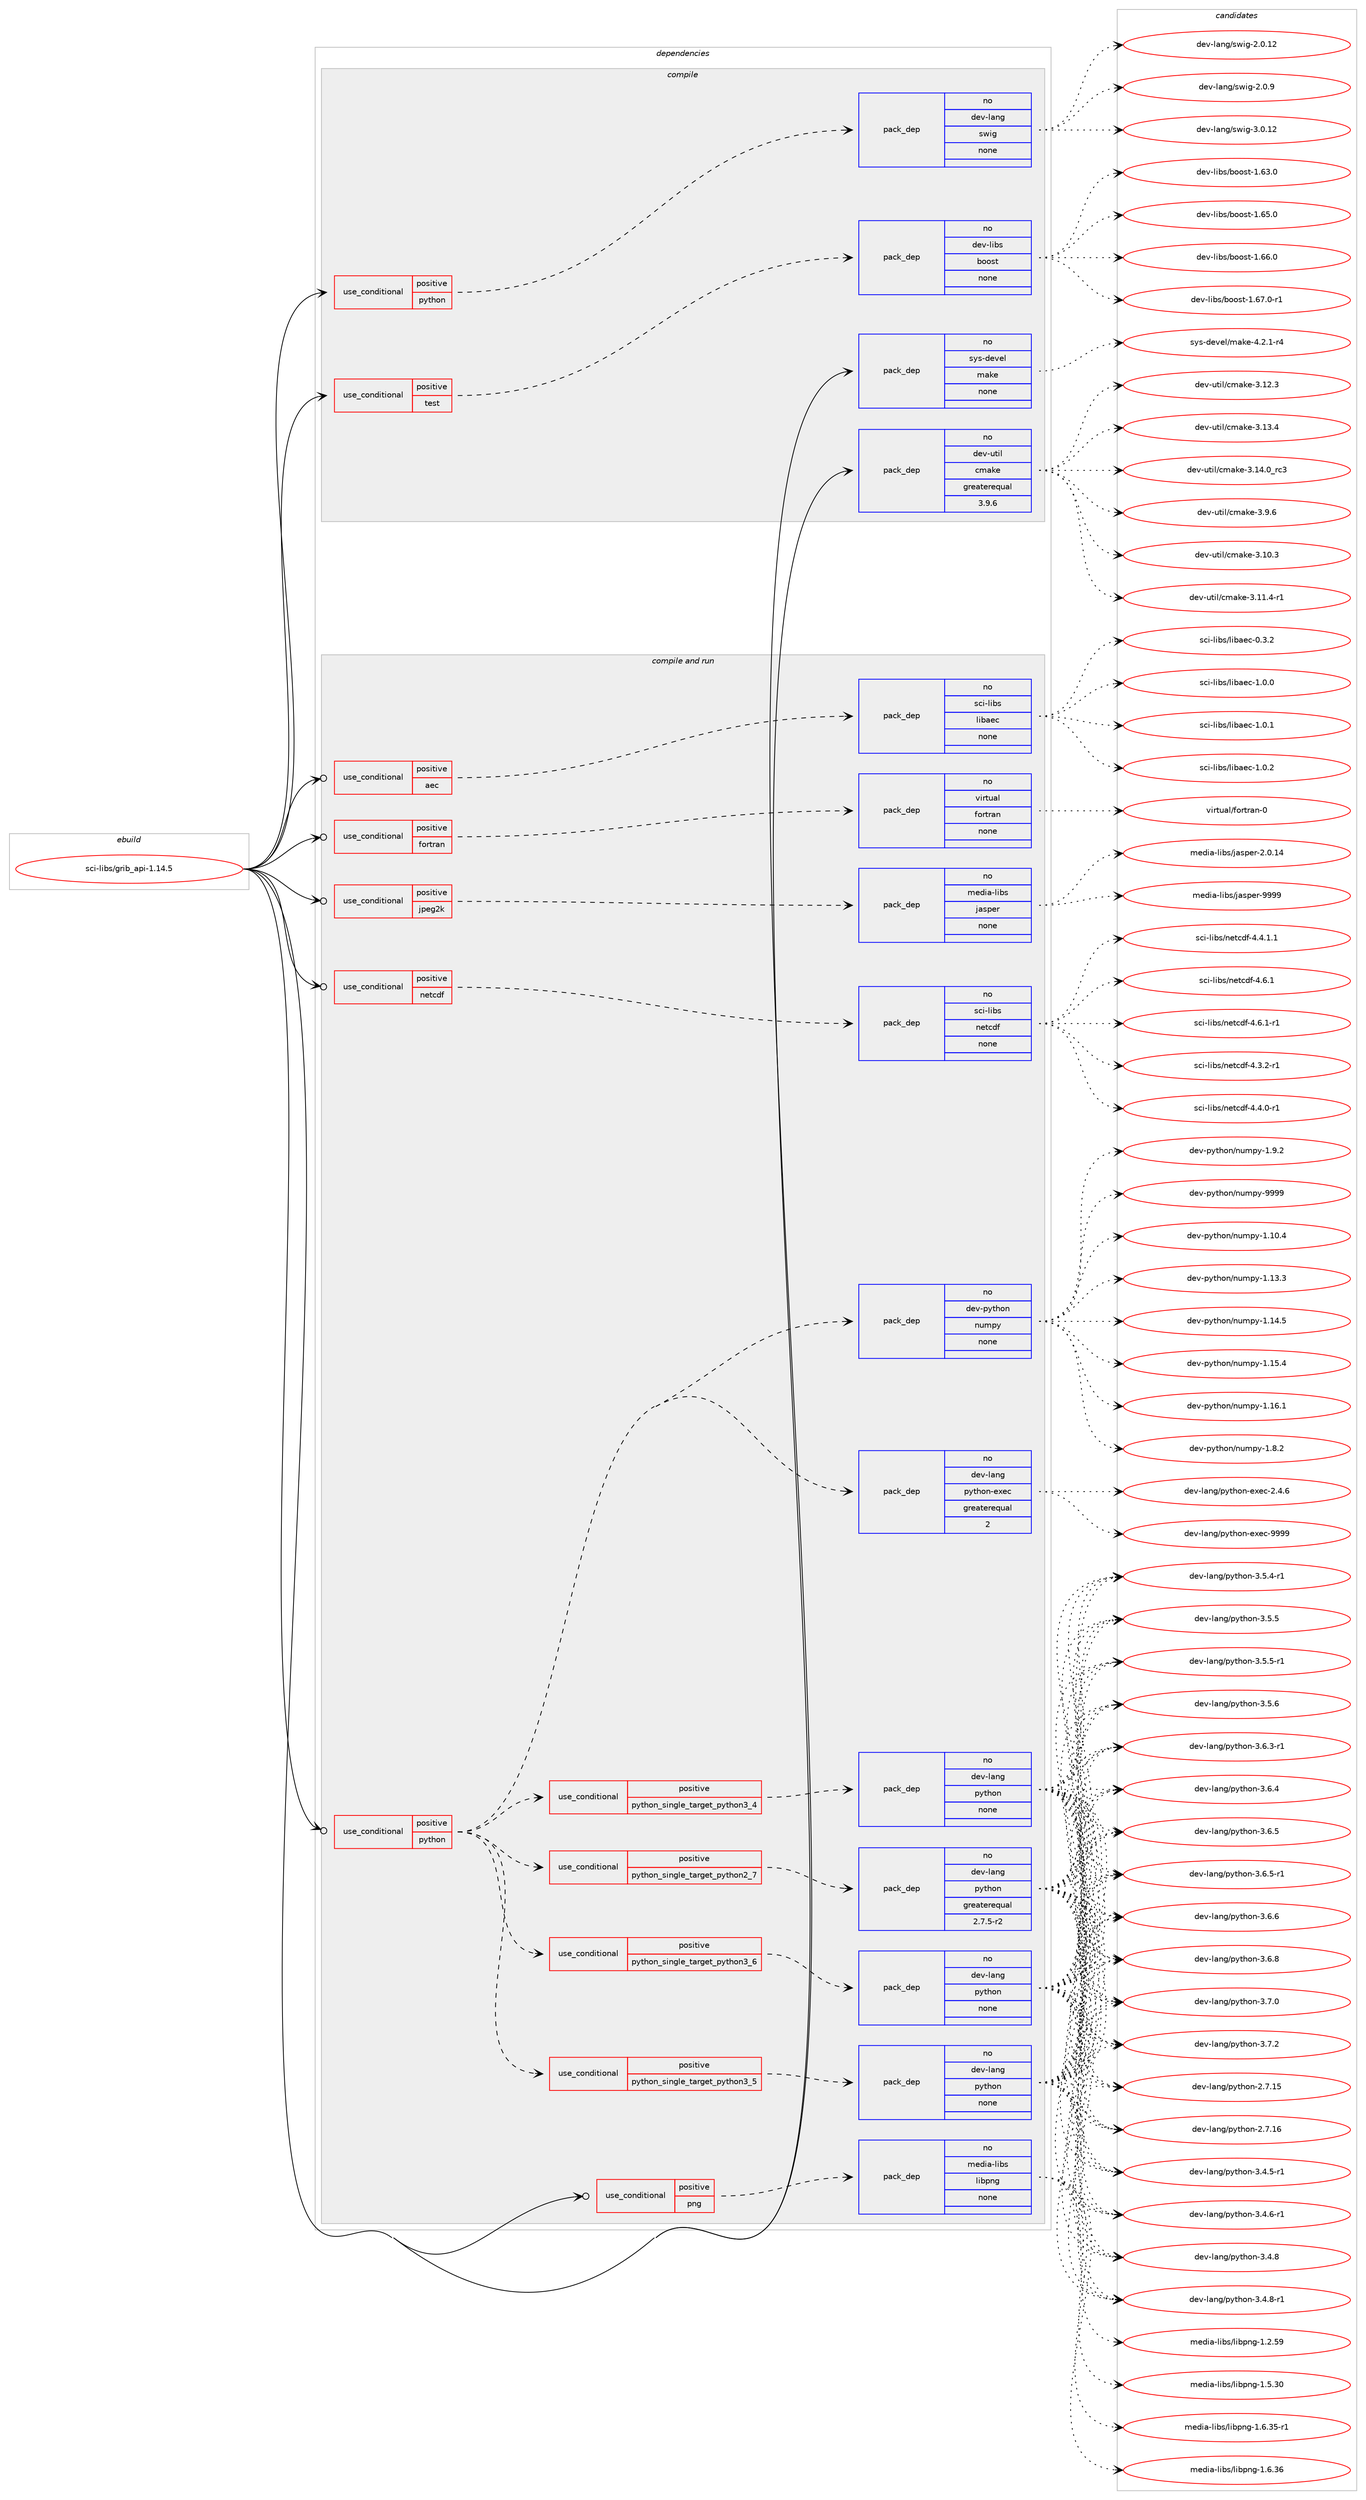 digraph prolog {

# *************
# Graph options
# *************

newrank=true;
concentrate=true;
compound=true;
graph [rankdir=LR,fontname=Helvetica,fontsize=10,ranksep=1.5];#, ranksep=2.5, nodesep=0.2];
edge  [arrowhead=vee];
node  [fontname=Helvetica,fontsize=10];

# **********
# The ebuild
# **********

subgraph cluster_leftcol {
color=gray;
rank=same;
label=<<i>ebuild</i>>;
id [label="sci-libs/grib_api-1.14.5", color=red, width=4, href="../sci-libs/grib_api-1.14.5.svg"];
}

# ****************
# The dependencies
# ****************

subgraph cluster_midcol {
color=gray;
label=<<i>dependencies</i>>;
subgraph cluster_compile {
fillcolor="#eeeeee";
style=filled;
label=<<i>compile</i>>;
subgraph cond453367 {
dependency1693388 [label=<<TABLE BORDER="0" CELLBORDER="1" CELLSPACING="0" CELLPADDING="4"><TR><TD ROWSPAN="3" CELLPADDING="10">use_conditional</TD></TR><TR><TD>positive</TD></TR><TR><TD>python</TD></TR></TABLE>>, shape=none, color=red];
subgraph pack1212279 {
dependency1693389 [label=<<TABLE BORDER="0" CELLBORDER="1" CELLSPACING="0" CELLPADDING="4" WIDTH="220"><TR><TD ROWSPAN="6" CELLPADDING="30">pack_dep</TD></TR><TR><TD WIDTH="110">no</TD></TR><TR><TD>dev-lang</TD></TR><TR><TD>swig</TD></TR><TR><TD>none</TD></TR><TR><TD></TD></TR></TABLE>>, shape=none, color=blue];
}
dependency1693388:e -> dependency1693389:w [weight=20,style="dashed",arrowhead="vee"];
}
id:e -> dependency1693388:w [weight=20,style="solid",arrowhead="vee"];
subgraph cond453368 {
dependency1693390 [label=<<TABLE BORDER="0" CELLBORDER="1" CELLSPACING="0" CELLPADDING="4"><TR><TD ROWSPAN="3" CELLPADDING="10">use_conditional</TD></TR><TR><TD>positive</TD></TR><TR><TD>test</TD></TR></TABLE>>, shape=none, color=red];
subgraph pack1212280 {
dependency1693391 [label=<<TABLE BORDER="0" CELLBORDER="1" CELLSPACING="0" CELLPADDING="4" WIDTH="220"><TR><TD ROWSPAN="6" CELLPADDING="30">pack_dep</TD></TR><TR><TD WIDTH="110">no</TD></TR><TR><TD>dev-libs</TD></TR><TR><TD>boost</TD></TR><TR><TD>none</TD></TR><TR><TD></TD></TR></TABLE>>, shape=none, color=blue];
}
dependency1693390:e -> dependency1693391:w [weight=20,style="dashed",arrowhead="vee"];
}
id:e -> dependency1693390:w [weight=20,style="solid",arrowhead="vee"];
subgraph pack1212281 {
dependency1693392 [label=<<TABLE BORDER="0" CELLBORDER="1" CELLSPACING="0" CELLPADDING="4" WIDTH="220"><TR><TD ROWSPAN="6" CELLPADDING="30">pack_dep</TD></TR><TR><TD WIDTH="110">no</TD></TR><TR><TD>dev-util</TD></TR><TR><TD>cmake</TD></TR><TR><TD>greaterequal</TD></TR><TR><TD>3.9.6</TD></TR></TABLE>>, shape=none, color=blue];
}
id:e -> dependency1693392:w [weight=20,style="solid",arrowhead="vee"];
subgraph pack1212282 {
dependency1693393 [label=<<TABLE BORDER="0" CELLBORDER="1" CELLSPACING="0" CELLPADDING="4" WIDTH="220"><TR><TD ROWSPAN="6" CELLPADDING="30">pack_dep</TD></TR><TR><TD WIDTH="110">no</TD></TR><TR><TD>sys-devel</TD></TR><TR><TD>make</TD></TR><TR><TD>none</TD></TR><TR><TD></TD></TR></TABLE>>, shape=none, color=blue];
}
id:e -> dependency1693393:w [weight=20,style="solid",arrowhead="vee"];
}
subgraph cluster_compileandrun {
fillcolor="#eeeeee";
style=filled;
label=<<i>compile and run</i>>;
subgraph cond453369 {
dependency1693394 [label=<<TABLE BORDER="0" CELLBORDER="1" CELLSPACING="0" CELLPADDING="4"><TR><TD ROWSPAN="3" CELLPADDING="10">use_conditional</TD></TR><TR><TD>positive</TD></TR><TR><TD>aec</TD></TR></TABLE>>, shape=none, color=red];
subgraph pack1212283 {
dependency1693395 [label=<<TABLE BORDER="0" CELLBORDER="1" CELLSPACING="0" CELLPADDING="4" WIDTH="220"><TR><TD ROWSPAN="6" CELLPADDING="30">pack_dep</TD></TR><TR><TD WIDTH="110">no</TD></TR><TR><TD>sci-libs</TD></TR><TR><TD>libaec</TD></TR><TR><TD>none</TD></TR><TR><TD></TD></TR></TABLE>>, shape=none, color=blue];
}
dependency1693394:e -> dependency1693395:w [weight=20,style="dashed",arrowhead="vee"];
}
id:e -> dependency1693394:w [weight=20,style="solid",arrowhead="odotvee"];
subgraph cond453370 {
dependency1693396 [label=<<TABLE BORDER="0" CELLBORDER="1" CELLSPACING="0" CELLPADDING="4"><TR><TD ROWSPAN="3" CELLPADDING="10">use_conditional</TD></TR><TR><TD>positive</TD></TR><TR><TD>fortran</TD></TR></TABLE>>, shape=none, color=red];
subgraph pack1212284 {
dependency1693397 [label=<<TABLE BORDER="0" CELLBORDER="1" CELLSPACING="0" CELLPADDING="4" WIDTH="220"><TR><TD ROWSPAN="6" CELLPADDING="30">pack_dep</TD></TR><TR><TD WIDTH="110">no</TD></TR><TR><TD>virtual</TD></TR><TR><TD>fortran</TD></TR><TR><TD>none</TD></TR><TR><TD></TD></TR></TABLE>>, shape=none, color=blue];
}
dependency1693396:e -> dependency1693397:w [weight=20,style="dashed",arrowhead="vee"];
}
id:e -> dependency1693396:w [weight=20,style="solid",arrowhead="odotvee"];
subgraph cond453371 {
dependency1693398 [label=<<TABLE BORDER="0" CELLBORDER="1" CELLSPACING="0" CELLPADDING="4"><TR><TD ROWSPAN="3" CELLPADDING="10">use_conditional</TD></TR><TR><TD>positive</TD></TR><TR><TD>jpeg2k</TD></TR></TABLE>>, shape=none, color=red];
subgraph pack1212285 {
dependency1693399 [label=<<TABLE BORDER="0" CELLBORDER="1" CELLSPACING="0" CELLPADDING="4" WIDTH="220"><TR><TD ROWSPAN="6" CELLPADDING="30">pack_dep</TD></TR><TR><TD WIDTH="110">no</TD></TR><TR><TD>media-libs</TD></TR><TR><TD>jasper</TD></TR><TR><TD>none</TD></TR><TR><TD></TD></TR></TABLE>>, shape=none, color=blue];
}
dependency1693398:e -> dependency1693399:w [weight=20,style="dashed",arrowhead="vee"];
}
id:e -> dependency1693398:w [weight=20,style="solid",arrowhead="odotvee"];
subgraph cond453372 {
dependency1693400 [label=<<TABLE BORDER="0" CELLBORDER="1" CELLSPACING="0" CELLPADDING="4"><TR><TD ROWSPAN="3" CELLPADDING="10">use_conditional</TD></TR><TR><TD>positive</TD></TR><TR><TD>netcdf</TD></TR></TABLE>>, shape=none, color=red];
subgraph pack1212286 {
dependency1693401 [label=<<TABLE BORDER="0" CELLBORDER="1" CELLSPACING="0" CELLPADDING="4" WIDTH="220"><TR><TD ROWSPAN="6" CELLPADDING="30">pack_dep</TD></TR><TR><TD WIDTH="110">no</TD></TR><TR><TD>sci-libs</TD></TR><TR><TD>netcdf</TD></TR><TR><TD>none</TD></TR><TR><TD></TD></TR></TABLE>>, shape=none, color=blue];
}
dependency1693400:e -> dependency1693401:w [weight=20,style="dashed",arrowhead="vee"];
}
id:e -> dependency1693400:w [weight=20,style="solid",arrowhead="odotvee"];
subgraph cond453373 {
dependency1693402 [label=<<TABLE BORDER="0" CELLBORDER="1" CELLSPACING="0" CELLPADDING="4"><TR><TD ROWSPAN="3" CELLPADDING="10">use_conditional</TD></TR><TR><TD>positive</TD></TR><TR><TD>png</TD></TR></TABLE>>, shape=none, color=red];
subgraph pack1212287 {
dependency1693403 [label=<<TABLE BORDER="0" CELLBORDER="1" CELLSPACING="0" CELLPADDING="4" WIDTH="220"><TR><TD ROWSPAN="6" CELLPADDING="30">pack_dep</TD></TR><TR><TD WIDTH="110">no</TD></TR><TR><TD>media-libs</TD></TR><TR><TD>libpng</TD></TR><TR><TD>none</TD></TR><TR><TD></TD></TR></TABLE>>, shape=none, color=blue];
}
dependency1693402:e -> dependency1693403:w [weight=20,style="dashed",arrowhead="vee"];
}
id:e -> dependency1693402:w [weight=20,style="solid",arrowhead="odotvee"];
subgraph cond453374 {
dependency1693404 [label=<<TABLE BORDER="0" CELLBORDER="1" CELLSPACING="0" CELLPADDING="4"><TR><TD ROWSPAN="3" CELLPADDING="10">use_conditional</TD></TR><TR><TD>positive</TD></TR><TR><TD>python</TD></TR></TABLE>>, shape=none, color=red];
subgraph cond453375 {
dependency1693405 [label=<<TABLE BORDER="0" CELLBORDER="1" CELLSPACING="0" CELLPADDING="4"><TR><TD ROWSPAN="3" CELLPADDING="10">use_conditional</TD></TR><TR><TD>positive</TD></TR><TR><TD>python_single_target_python2_7</TD></TR></TABLE>>, shape=none, color=red];
subgraph pack1212288 {
dependency1693406 [label=<<TABLE BORDER="0" CELLBORDER="1" CELLSPACING="0" CELLPADDING="4" WIDTH="220"><TR><TD ROWSPAN="6" CELLPADDING="30">pack_dep</TD></TR><TR><TD WIDTH="110">no</TD></TR><TR><TD>dev-lang</TD></TR><TR><TD>python</TD></TR><TR><TD>greaterequal</TD></TR><TR><TD>2.7.5-r2</TD></TR></TABLE>>, shape=none, color=blue];
}
dependency1693405:e -> dependency1693406:w [weight=20,style="dashed",arrowhead="vee"];
}
dependency1693404:e -> dependency1693405:w [weight=20,style="dashed",arrowhead="vee"];
subgraph cond453376 {
dependency1693407 [label=<<TABLE BORDER="0" CELLBORDER="1" CELLSPACING="0" CELLPADDING="4"><TR><TD ROWSPAN="3" CELLPADDING="10">use_conditional</TD></TR><TR><TD>positive</TD></TR><TR><TD>python_single_target_python3_4</TD></TR></TABLE>>, shape=none, color=red];
subgraph pack1212289 {
dependency1693408 [label=<<TABLE BORDER="0" CELLBORDER="1" CELLSPACING="0" CELLPADDING="4" WIDTH="220"><TR><TD ROWSPAN="6" CELLPADDING="30">pack_dep</TD></TR><TR><TD WIDTH="110">no</TD></TR><TR><TD>dev-lang</TD></TR><TR><TD>python</TD></TR><TR><TD>none</TD></TR><TR><TD></TD></TR></TABLE>>, shape=none, color=blue];
}
dependency1693407:e -> dependency1693408:w [weight=20,style="dashed",arrowhead="vee"];
}
dependency1693404:e -> dependency1693407:w [weight=20,style="dashed",arrowhead="vee"];
subgraph cond453377 {
dependency1693409 [label=<<TABLE BORDER="0" CELLBORDER="1" CELLSPACING="0" CELLPADDING="4"><TR><TD ROWSPAN="3" CELLPADDING="10">use_conditional</TD></TR><TR><TD>positive</TD></TR><TR><TD>python_single_target_python3_5</TD></TR></TABLE>>, shape=none, color=red];
subgraph pack1212290 {
dependency1693410 [label=<<TABLE BORDER="0" CELLBORDER="1" CELLSPACING="0" CELLPADDING="4" WIDTH="220"><TR><TD ROWSPAN="6" CELLPADDING="30">pack_dep</TD></TR><TR><TD WIDTH="110">no</TD></TR><TR><TD>dev-lang</TD></TR><TR><TD>python</TD></TR><TR><TD>none</TD></TR><TR><TD></TD></TR></TABLE>>, shape=none, color=blue];
}
dependency1693409:e -> dependency1693410:w [weight=20,style="dashed",arrowhead="vee"];
}
dependency1693404:e -> dependency1693409:w [weight=20,style="dashed",arrowhead="vee"];
subgraph cond453378 {
dependency1693411 [label=<<TABLE BORDER="0" CELLBORDER="1" CELLSPACING="0" CELLPADDING="4"><TR><TD ROWSPAN="3" CELLPADDING="10">use_conditional</TD></TR><TR><TD>positive</TD></TR><TR><TD>python_single_target_python3_6</TD></TR></TABLE>>, shape=none, color=red];
subgraph pack1212291 {
dependency1693412 [label=<<TABLE BORDER="0" CELLBORDER="1" CELLSPACING="0" CELLPADDING="4" WIDTH="220"><TR><TD ROWSPAN="6" CELLPADDING="30">pack_dep</TD></TR><TR><TD WIDTH="110">no</TD></TR><TR><TD>dev-lang</TD></TR><TR><TD>python</TD></TR><TR><TD>none</TD></TR><TR><TD></TD></TR></TABLE>>, shape=none, color=blue];
}
dependency1693411:e -> dependency1693412:w [weight=20,style="dashed",arrowhead="vee"];
}
dependency1693404:e -> dependency1693411:w [weight=20,style="dashed",arrowhead="vee"];
subgraph pack1212292 {
dependency1693413 [label=<<TABLE BORDER="0" CELLBORDER="1" CELLSPACING="0" CELLPADDING="4" WIDTH="220"><TR><TD ROWSPAN="6" CELLPADDING="30">pack_dep</TD></TR><TR><TD WIDTH="110">no</TD></TR><TR><TD>dev-lang</TD></TR><TR><TD>python-exec</TD></TR><TR><TD>greaterequal</TD></TR><TR><TD>2</TD></TR></TABLE>>, shape=none, color=blue];
}
dependency1693404:e -> dependency1693413:w [weight=20,style="dashed",arrowhead="vee"];
subgraph pack1212293 {
dependency1693414 [label=<<TABLE BORDER="0" CELLBORDER="1" CELLSPACING="0" CELLPADDING="4" WIDTH="220"><TR><TD ROWSPAN="6" CELLPADDING="30">pack_dep</TD></TR><TR><TD WIDTH="110">no</TD></TR><TR><TD>dev-python</TD></TR><TR><TD>numpy</TD></TR><TR><TD>none</TD></TR><TR><TD></TD></TR></TABLE>>, shape=none, color=blue];
}
dependency1693404:e -> dependency1693414:w [weight=20,style="dashed",arrowhead="vee"];
}
id:e -> dependency1693404:w [weight=20,style="solid",arrowhead="odotvee"];
}
subgraph cluster_run {
fillcolor="#eeeeee";
style=filled;
label=<<i>run</i>>;
}
}

# **************
# The candidates
# **************

subgraph cluster_choices {
rank=same;
color=gray;
label=<<i>candidates</i>>;

subgraph choice1212279 {
color=black;
nodesep=1;
choice10010111845108971101034711511910510345504648464950 [label="dev-lang/swig-2.0.12", color=red, width=4,href="../dev-lang/swig-2.0.12.svg"];
choice100101118451089711010347115119105103455046484657 [label="dev-lang/swig-2.0.9", color=red, width=4,href="../dev-lang/swig-2.0.9.svg"];
choice10010111845108971101034711511910510345514648464950 [label="dev-lang/swig-3.0.12", color=red, width=4,href="../dev-lang/swig-3.0.12.svg"];
dependency1693389:e -> choice10010111845108971101034711511910510345504648464950:w [style=dotted,weight="100"];
dependency1693389:e -> choice100101118451089711010347115119105103455046484657:w [style=dotted,weight="100"];
dependency1693389:e -> choice10010111845108971101034711511910510345514648464950:w [style=dotted,weight="100"];
}
subgraph choice1212280 {
color=black;
nodesep=1;
choice1001011184510810598115479811111111511645494654514648 [label="dev-libs/boost-1.63.0", color=red, width=4,href="../dev-libs/boost-1.63.0.svg"];
choice1001011184510810598115479811111111511645494654534648 [label="dev-libs/boost-1.65.0", color=red, width=4,href="../dev-libs/boost-1.65.0.svg"];
choice1001011184510810598115479811111111511645494654544648 [label="dev-libs/boost-1.66.0", color=red, width=4,href="../dev-libs/boost-1.66.0.svg"];
choice10010111845108105981154798111111115116454946545546484511449 [label="dev-libs/boost-1.67.0-r1", color=red, width=4,href="../dev-libs/boost-1.67.0-r1.svg"];
dependency1693391:e -> choice1001011184510810598115479811111111511645494654514648:w [style=dotted,weight="100"];
dependency1693391:e -> choice1001011184510810598115479811111111511645494654534648:w [style=dotted,weight="100"];
dependency1693391:e -> choice1001011184510810598115479811111111511645494654544648:w [style=dotted,weight="100"];
dependency1693391:e -> choice10010111845108105981154798111111115116454946545546484511449:w [style=dotted,weight="100"];
}
subgraph choice1212281 {
color=black;
nodesep=1;
choice1001011184511711610510847991099710710145514649484651 [label="dev-util/cmake-3.10.3", color=red, width=4,href="../dev-util/cmake-3.10.3.svg"];
choice10010111845117116105108479910997107101455146494946524511449 [label="dev-util/cmake-3.11.4-r1", color=red, width=4,href="../dev-util/cmake-3.11.4-r1.svg"];
choice1001011184511711610510847991099710710145514649504651 [label="dev-util/cmake-3.12.3", color=red, width=4,href="../dev-util/cmake-3.12.3.svg"];
choice1001011184511711610510847991099710710145514649514652 [label="dev-util/cmake-3.13.4", color=red, width=4,href="../dev-util/cmake-3.13.4.svg"];
choice1001011184511711610510847991099710710145514649524648951149951 [label="dev-util/cmake-3.14.0_rc3", color=red, width=4,href="../dev-util/cmake-3.14.0_rc3.svg"];
choice10010111845117116105108479910997107101455146574654 [label="dev-util/cmake-3.9.6", color=red, width=4,href="../dev-util/cmake-3.9.6.svg"];
dependency1693392:e -> choice1001011184511711610510847991099710710145514649484651:w [style=dotted,weight="100"];
dependency1693392:e -> choice10010111845117116105108479910997107101455146494946524511449:w [style=dotted,weight="100"];
dependency1693392:e -> choice1001011184511711610510847991099710710145514649504651:w [style=dotted,weight="100"];
dependency1693392:e -> choice1001011184511711610510847991099710710145514649514652:w [style=dotted,weight="100"];
dependency1693392:e -> choice1001011184511711610510847991099710710145514649524648951149951:w [style=dotted,weight="100"];
dependency1693392:e -> choice10010111845117116105108479910997107101455146574654:w [style=dotted,weight="100"];
}
subgraph choice1212282 {
color=black;
nodesep=1;
choice1151211154510010111810110847109971071014552465046494511452 [label="sys-devel/make-4.2.1-r4", color=red, width=4,href="../sys-devel/make-4.2.1-r4.svg"];
dependency1693393:e -> choice1151211154510010111810110847109971071014552465046494511452:w [style=dotted,weight="100"];
}
subgraph choice1212283 {
color=black;
nodesep=1;
choice11599105451081059811547108105989710199454846514650 [label="sci-libs/libaec-0.3.2", color=red, width=4,href="../sci-libs/libaec-0.3.2.svg"];
choice11599105451081059811547108105989710199454946484648 [label="sci-libs/libaec-1.0.0", color=red, width=4,href="../sci-libs/libaec-1.0.0.svg"];
choice11599105451081059811547108105989710199454946484649 [label="sci-libs/libaec-1.0.1", color=red, width=4,href="../sci-libs/libaec-1.0.1.svg"];
choice11599105451081059811547108105989710199454946484650 [label="sci-libs/libaec-1.0.2", color=red, width=4,href="../sci-libs/libaec-1.0.2.svg"];
dependency1693395:e -> choice11599105451081059811547108105989710199454846514650:w [style=dotted,weight="100"];
dependency1693395:e -> choice11599105451081059811547108105989710199454946484648:w [style=dotted,weight="100"];
dependency1693395:e -> choice11599105451081059811547108105989710199454946484649:w [style=dotted,weight="100"];
dependency1693395:e -> choice11599105451081059811547108105989710199454946484650:w [style=dotted,weight="100"];
}
subgraph choice1212284 {
color=black;
nodesep=1;
choice1181051141161179710847102111114116114971104548 [label="virtual/fortran-0", color=red, width=4,href="../virtual/fortran-0.svg"];
dependency1693397:e -> choice1181051141161179710847102111114116114971104548:w [style=dotted,weight="100"];
}
subgraph choice1212285 {
color=black;
nodesep=1;
choice109101100105974510810598115471069711511210111445504648464952 [label="media-libs/jasper-2.0.14", color=red, width=4,href="../media-libs/jasper-2.0.14.svg"];
choice10910110010597451081059811547106971151121011144557575757 [label="media-libs/jasper-9999", color=red, width=4,href="../media-libs/jasper-9999.svg"];
dependency1693399:e -> choice109101100105974510810598115471069711511210111445504648464952:w [style=dotted,weight="100"];
dependency1693399:e -> choice10910110010597451081059811547106971151121011144557575757:w [style=dotted,weight="100"];
}
subgraph choice1212286 {
color=black;
nodesep=1;
choice11599105451081059811547110101116991001024552465146504511449 [label="sci-libs/netcdf-4.3.2-r1", color=red, width=4,href="../sci-libs/netcdf-4.3.2-r1.svg"];
choice11599105451081059811547110101116991001024552465246484511449 [label="sci-libs/netcdf-4.4.0-r1", color=red, width=4,href="../sci-libs/netcdf-4.4.0-r1.svg"];
choice11599105451081059811547110101116991001024552465246494649 [label="sci-libs/netcdf-4.4.1.1", color=red, width=4,href="../sci-libs/netcdf-4.4.1.1.svg"];
choice1159910545108105981154711010111699100102455246544649 [label="sci-libs/netcdf-4.6.1", color=red, width=4,href="../sci-libs/netcdf-4.6.1.svg"];
choice11599105451081059811547110101116991001024552465446494511449 [label="sci-libs/netcdf-4.6.1-r1", color=red, width=4,href="../sci-libs/netcdf-4.6.1-r1.svg"];
dependency1693401:e -> choice11599105451081059811547110101116991001024552465146504511449:w [style=dotted,weight="100"];
dependency1693401:e -> choice11599105451081059811547110101116991001024552465246484511449:w [style=dotted,weight="100"];
dependency1693401:e -> choice11599105451081059811547110101116991001024552465246494649:w [style=dotted,weight="100"];
dependency1693401:e -> choice1159910545108105981154711010111699100102455246544649:w [style=dotted,weight="100"];
dependency1693401:e -> choice11599105451081059811547110101116991001024552465446494511449:w [style=dotted,weight="100"];
}
subgraph choice1212287 {
color=black;
nodesep=1;
choice109101100105974510810598115471081059811211010345494650465357 [label="media-libs/libpng-1.2.59", color=red, width=4,href="../media-libs/libpng-1.2.59.svg"];
choice109101100105974510810598115471081059811211010345494653465148 [label="media-libs/libpng-1.5.30", color=red, width=4,href="../media-libs/libpng-1.5.30.svg"];
choice1091011001059745108105981154710810598112110103454946544651534511449 [label="media-libs/libpng-1.6.35-r1", color=red, width=4,href="../media-libs/libpng-1.6.35-r1.svg"];
choice109101100105974510810598115471081059811211010345494654465154 [label="media-libs/libpng-1.6.36", color=red, width=4,href="../media-libs/libpng-1.6.36.svg"];
dependency1693403:e -> choice109101100105974510810598115471081059811211010345494650465357:w [style=dotted,weight="100"];
dependency1693403:e -> choice109101100105974510810598115471081059811211010345494653465148:w [style=dotted,weight="100"];
dependency1693403:e -> choice1091011001059745108105981154710810598112110103454946544651534511449:w [style=dotted,weight="100"];
dependency1693403:e -> choice109101100105974510810598115471081059811211010345494654465154:w [style=dotted,weight="100"];
}
subgraph choice1212288 {
color=black;
nodesep=1;
choice10010111845108971101034711212111610411111045504655464953 [label="dev-lang/python-2.7.15", color=red, width=4,href="../dev-lang/python-2.7.15.svg"];
choice10010111845108971101034711212111610411111045504655464954 [label="dev-lang/python-2.7.16", color=red, width=4,href="../dev-lang/python-2.7.16.svg"];
choice1001011184510897110103471121211161041111104551465246534511449 [label="dev-lang/python-3.4.5-r1", color=red, width=4,href="../dev-lang/python-3.4.5-r1.svg"];
choice1001011184510897110103471121211161041111104551465246544511449 [label="dev-lang/python-3.4.6-r1", color=red, width=4,href="../dev-lang/python-3.4.6-r1.svg"];
choice100101118451089711010347112121116104111110455146524656 [label="dev-lang/python-3.4.8", color=red, width=4,href="../dev-lang/python-3.4.8.svg"];
choice1001011184510897110103471121211161041111104551465246564511449 [label="dev-lang/python-3.4.8-r1", color=red, width=4,href="../dev-lang/python-3.4.8-r1.svg"];
choice1001011184510897110103471121211161041111104551465346524511449 [label="dev-lang/python-3.5.4-r1", color=red, width=4,href="../dev-lang/python-3.5.4-r1.svg"];
choice100101118451089711010347112121116104111110455146534653 [label="dev-lang/python-3.5.5", color=red, width=4,href="../dev-lang/python-3.5.5.svg"];
choice1001011184510897110103471121211161041111104551465346534511449 [label="dev-lang/python-3.5.5-r1", color=red, width=4,href="../dev-lang/python-3.5.5-r1.svg"];
choice100101118451089711010347112121116104111110455146534654 [label="dev-lang/python-3.5.6", color=red, width=4,href="../dev-lang/python-3.5.6.svg"];
choice1001011184510897110103471121211161041111104551465446514511449 [label="dev-lang/python-3.6.3-r1", color=red, width=4,href="../dev-lang/python-3.6.3-r1.svg"];
choice100101118451089711010347112121116104111110455146544652 [label="dev-lang/python-3.6.4", color=red, width=4,href="../dev-lang/python-3.6.4.svg"];
choice100101118451089711010347112121116104111110455146544653 [label="dev-lang/python-3.6.5", color=red, width=4,href="../dev-lang/python-3.6.5.svg"];
choice1001011184510897110103471121211161041111104551465446534511449 [label="dev-lang/python-3.6.5-r1", color=red, width=4,href="../dev-lang/python-3.6.5-r1.svg"];
choice100101118451089711010347112121116104111110455146544654 [label="dev-lang/python-3.6.6", color=red, width=4,href="../dev-lang/python-3.6.6.svg"];
choice100101118451089711010347112121116104111110455146544656 [label="dev-lang/python-3.6.8", color=red, width=4,href="../dev-lang/python-3.6.8.svg"];
choice100101118451089711010347112121116104111110455146554648 [label="dev-lang/python-3.7.0", color=red, width=4,href="../dev-lang/python-3.7.0.svg"];
choice100101118451089711010347112121116104111110455146554650 [label="dev-lang/python-3.7.2", color=red, width=4,href="../dev-lang/python-3.7.2.svg"];
dependency1693406:e -> choice10010111845108971101034711212111610411111045504655464953:w [style=dotted,weight="100"];
dependency1693406:e -> choice10010111845108971101034711212111610411111045504655464954:w [style=dotted,weight="100"];
dependency1693406:e -> choice1001011184510897110103471121211161041111104551465246534511449:w [style=dotted,weight="100"];
dependency1693406:e -> choice1001011184510897110103471121211161041111104551465246544511449:w [style=dotted,weight="100"];
dependency1693406:e -> choice100101118451089711010347112121116104111110455146524656:w [style=dotted,weight="100"];
dependency1693406:e -> choice1001011184510897110103471121211161041111104551465246564511449:w [style=dotted,weight="100"];
dependency1693406:e -> choice1001011184510897110103471121211161041111104551465346524511449:w [style=dotted,weight="100"];
dependency1693406:e -> choice100101118451089711010347112121116104111110455146534653:w [style=dotted,weight="100"];
dependency1693406:e -> choice1001011184510897110103471121211161041111104551465346534511449:w [style=dotted,weight="100"];
dependency1693406:e -> choice100101118451089711010347112121116104111110455146534654:w [style=dotted,weight="100"];
dependency1693406:e -> choice1001011184510897110103471121211161041111104551465446514511449:w [style=dotted,weight="100"];
dependency1693406:e -> choice100101118451089711010347112121116104111110455146544652:w [style=dotted,weight="100"];
dependency1693406:e -> choice100101118451089711010347112121116104111110455146544653:w [style=dotted,weight="100"];
dependency1693406:e -> choice1001011184510897110103471121211161041111104551465446534511449:w [style=dotted,weight="100"];
dependency1693406:e -> choice100101118451089711010347112121116104111110455146544654:w [style=dotted,weight="100"];
dependency1693406:e -> choice100101118451089711010347112121116104111110455146544656:w [style=dotted,weight="100"];
dependency1693406:e -> choice100101118451089711010347112121116104111110455146554648:w [style=dotted,weight="100"];
dependency1693406:e -> choice100101118451089711010347112121116104111110455146554650:w [style=dotted,weight="100"];
}
subgraph choice1212289 {
color=black;
nodesep=1;
choice10010111845108971101034711212111610411111045504655464953 [label="dev-lang/python-2.7.15", color=red, width=4,href="../dev-lang/python-2.7.15.svg"];
choice10010111845108971101034711212111610411111045504655464954 [label="dev-lang/python-2.7.16", color=red, width=4,href="../dev-lang/python-2.7.16.svg"];
choice1001011184510897110103471121211161041111104551465246534511449 [label="dev-lang/python-3.4.5-r1", color=red, width=4,href="../dev-lang/python-3.4.5-r1.svg"];
choice1001011184510897110103471121211161041111104551465246544511449 [label="dev-lang/python-3.4.6-r1", color=red, width=4,href="../dev-lang/python-3.4.6-r1.svg"];
choice100101118451089711010347112121116104111110455146524656 [label="dev-lang/python-3.4.8", color=red, width=4,href="../dev-lang/python-3.4.8.svg"];
choice1001011184510897110103471121211161041111104551465246564511449 [label="dev-lang/python-3.4.8-r1", color=red, width=4,href="../dev-lang/python-3.4.8-r1.svg"];
choice1001011184510897110103471121211161041111104551465346524511449 [label="dev-lang/python-3.5.4-r1", color=red, width=4,href="../dev-lang/python-3.5.4-r1.svg"];
choice100101118451089711010347112121116104111110455146534653 [label="dev-lang/python-3.5.5", color=red, width=4,href="../dev-lang/python-3.5.5.svg"];
choice1001011184510897110103471121211161041111104551465346534511449 [label="dev-lang/python-3.5.5-r1", color=red, width=4,href="../dev-lang/python-3.5.5-r1.svg"];
choice100101118451089711010347112121116104111110455146534654 [label="dev-lang/python-3.5.6", color=red, width=4,href="../dev-lang/python-3.5.6.svg"];
choice1001011184510897110103471121211161041111104551465446514511449 [label="dev-lang/python-3.6.3-r1", color=red, width=4,href="../dev-lang/python-3.6.3-r1.svg"];
choice100101118451089711010347112121116104111110455146544652 [label="dev-lang/python-3.6.4", color=red, width=4,href="../dev-lang/python-3.6.4.svg"];
choice100101118451089711010347112121116104111110455146544653 [label="dev-lang/python-3.6.5", color=red, width=4,href="../dev-lang/python-3.6.5.svg"];
choice1001011184510897110103471121211161041111104551465446534511449 [label="dev-lang/python-3.6.5-r1", color=red, width=4,href="../dev-lang/python-3.6.5-r1.svg"];
choice100101118451089711010347112121116104111110455146544654 [label="dev-lang/python-3.6.6", color=red, width=4,href="../dev-lang/python-3.6.6.svg"];
choice100101118451089711010347112121116104111110455146544656 [label="dev-lang/python-3.6.8", color=red, width=4,href="../dev-lang/python-3.6.8.svg"];
choice100101118451089711010347112121116104111110455146554648 [label="dev-lang/python-3.7.0", color=red, width=4,href="../dev-lang/python-3.7.0.svg"];
choice100101118451089711010347112121116104111110455146554650 [label="dev-lang/python-3.7.2", color=red, width=4,href="../dev-lang/python-3.7.2.svg"];
dependency1693408:e -> choice10010111845108971101034711212111610411111045504655464953:w [style=dotted,weight="100"];
dependency1693408:e -> choice10010111845108971101034711212111610411111045504655464954:w [style=dotted,weight="100"];
dependency1693408:e -> choice1001011184510897110103471121211161041111104551465246534511449:w [style=dotted,weight="100"];
dependency1693408:e -> choice1001011184510897110103471121211161041111104551465246544511449:w [style=dotted,weight="100"];
dependency1693408:e -> choice100101118451089711010347112121116104111110455146524656:w [style=dotted,weight="100"];
dependency1693408:e -> choice1001011184510897110103471121211161041111104551465246564511449:w [style=dotted,weight="100"];
dependency1693408:e -> choice1001011184510897110103471121211161041111104551465346524511449:w [style=dotted,weight="100"];
dependency1693408:e -> choice100101118451089711010347112121116104111110455146534653:w [style=dotted,weight="100"];
dependency1693408:e -> choice1001011184510897110103471121211161041111104551465346534511449:w [style=dotted,weight="100"];
dependency1693408:e -> choice100101118451089711010347112121116104111110455146534654:w [style=dotted,weight="100"];
dependency1693408:e -> choice1001011184510897110103471121211161041111104551465446514511449:w [style=dotted,weight="100"];
dependency1693408:e -> choice100101118451089711010347112121116104111110455146544652:w [style=dotted,weight="100"];
dependency1693408:e -> choice100101118451089711010347112121116104111110455146544653:w [style=dotted,weight="100"];
dependency1693408:e -> choice1001011184510897110103471121211161041111104551465446534511449:w [style=dotted,weight="100"];
dependency1693408:e -> choice100101118451089711010347112121116104111110455146544654:w [style=dotted,weight="100"];
dependency1693408:e -> choice100101118451089711010347112121116104111110455146544656:w [style=dotted,weight="100"];
dependency1693408:e -> choice100101118451089711010347112121116104111110455146554648:w [style=dotted,weight="100"];
dependency1693408:e -> choice100101118451089711010347112121116104111110455146554650:w [style=dotted,weight="100"];
}
subgraph choice1212290 {
color=black;
nodesep=1;
choice10010111845108971101034711212111610411111045504655464953 [label="dev-lang/python-2.7.15", color=red, width=4,href="../dev-lang/python-2.7.15.svg"];
choice10010111845108971101034711212111610411111045504655464954 [label="dev-lang/python-2.7.16", color=red, width=4,href="../dev-lang/python-2.7.16.svg"];
choice1001011184510897110103471121211161041111104551465246534511449 [label="dev-lang/python-3.4.5-r1", color=red, width=4,href="../dev-lang/python-3.4.5-r1.svg"];
choice1001011184510897110103471121211161041111104551465246544511449 [label="dev-lang/python-3.4.6-r1", color=red, width=4,href="../dev-lang/python-3.4.6-r1.svg"];
choice100101118451089711010347112121116104111110455146524656 [label="dev-lang/python-3.4.8", color=red, width=4,href="../dev-lang/python-3.4.8.svg"];
choice1001011184510897110103471121211161041111104551465246564511449 [label="dev-lang/python-3.4.8-r1", color=red, width=4,href="../dev-lang/python-3.4.8-r1.svg"];
choice1001011184510897110103471121211161041111104551465346524511449 [label="dev-lang/python-3.5.4-r1", color=red, width=4,href="../dev-lang/python-3.5.4-r1.svg"];
choice100101118451089711010347112121116104111110455146534653 [label="dev-lang/python-3.5.5", color=red, width=4,href="../dev-lang/python-3.5.5.svg"];
choice1001011184510897110103471121211161041111104551465346534511449 [label="dev-lang/python-3.5.5-r1", color=red, width=4,href="../dev-lang/python-3.5.5-r1.svg"];
choice100101118451089711010347112121116104111110455146534654 [label="dev-lang/python-3.5.6", color=red, width=4,href="../dev-lang/python-3.5.6.svg"];
choice1001011184510897110103471121211161041111104551465446514511449 [label="dev-lang/python-3.6.3-r1", color=red, width=4,href="../dev-lang/python-3.6.3-r1.svg"];
choice100101118451089711010347112121116104111110455146544652 [label="dev-lang/python-3.6.4", color=red, width=4,href="../dev-lang/python-3.6.4.svg"];
choice100101118451089711010347112121116104111110455146544653 [label="dev-lang/python-3.6.5", color=red, width=4,href="../dev-lang/python-3.6.5.svg"];
choice1001011184510897110103471121211161041111104551465446534511449 [label="dev-lang/python-3.6.5-r1", color=red, width=4,href="../dev-lang/python-3.6.5-r1.svg"];
choice100101118451089711010347112121116104111110455146544654 [label="dev-lang/python-3.6.6", color=red, width=4,href="../dev-lang/python-3.6.6.svg"];
choice100101118451089711010347112121116104111110455146544656 [label="dev-lang/python-3.6.8", color=red, width=4,href="../dev-lang/python-3.6.8.svg"];
choice100101118451089711010347112121116104111110455146554648 [label="dev-lang/python-3.7.0", color=red, width=4,href="../dev-lang/python-3.7.0.svg"];
choice100101118451089711010347112121116104111110455146554650 [label="dev-lang/python-3.7.2", color=red, width=4,href="../dev-lang/python-3.7.2.svg"];
dependency1693410:e -> choice10010111845108971101034711212111610411111045504655464953:w [style=dotted,weight="100"];
dependency1693410:e -> choice10010111845108971101034711212111610411111045504655464954:w [style=dotted,weight="100"];
dependency1693410:e -> choice1001011184510897110103471121211161041111104551465246534511449:w [style=dotted,weight="100"];
dependency1693410:e -> choice1001011184510897110103471121211161041111104551465246544511449:w [style=dotted,weight="100"];
dependency1693410:e -> choice100101118451089711010347112121116104111110455146524656:w [style=dotted,weight="100"];
dependency1693410:e -> choice1001011184510897110103471121211161041111104551465246564511449:w [style=dotted,weight="100"];
dependency1693410:e -> choice1001011184510897110103471121211161041111104551465346524511449:w [style=dotted,weight="100"];
dependency1693410:e -> choice100101118451089711010347112121116104111110455146534653:w [style=dotted,weight="100"];
dependency1693410:e -> choice1001011184510897110103471121211161041111104551465346534511449:w [style=dotted,weight="100"];
dependency1693410:e -> choice100101118451089711010347112121116104111110455146534654:w [style=dotted,weight="100"];
dependency1693410:e -> choice1001011184510897110103471121211161041111104551465446514511449:w [style=dotted,weight="100"];
dependency1693410:e -> choice100101118451089711010347112121116104111110455146544652:w [style=dotted,weight="100"];
dependency1693410:e -> choice100101118451089711010347112121116104111110455146544653:w [style=dotted,weight="100"];
dependency1693410:e -> choice1001011184510897110103471121211161041111104551465446534511449:w [style=dotted,weight="100"];
dependency1693410:e -> choice100101118451089711010347112121116104111110455146544654:w [style=dotted,weight="100"];
dependency1693410:e -> choice100101118451089711010347112121116104111110455146544656:w [style=dotted,weight="100"];
dependency1693410:e -> choice100101118451089711010347112121116104111110455146554648:w [style=dotted,weight="100"];
dependency1693410:e -> choice100101118451089711010347112121116104111110455146554650:w [style=dotted,weight="100"];
}
subgraph choice1212291 {
color=black;
nodesep=1;
choice10010111845108971101034711212111610411111045504655464953 [label="dev-lang/python-2.7.15", color=red, width=4,href="../dev-lang/python-2.7.15.svg"];
choice10010111845108971101034711212111610411111045504655464954 [label="dev-lang/python-2.7.16", color=red, width=4,href="../dev-lang/python-2.7.16.svg"];
choice1001011184510897110103471121211161041111104551465246534511449 [label="dev-lang/python-3.4.5-r1", color=red, width=4,href="../dev-lang/python-3.4.5-r1.svg"];
choice1001011184510897110103471121211161041111104551465246544511449 [label="dev-lang/python-3.4.6-r1", color=red, width=4,href="../dev-lang/python-3.4.6-r1.svg"];
choice100101118451089711010347112121116104111110455146524656 [label="dev-lang/python-3.4.8", color=red, width=4,href="../dev-lang/python-3.4.8.svg"];
choice1001011184510897110103471121211161041111104551465246564511449 [label="dev-lang/python-3.4.8-r1", color=red, width=4,href="../dev-lang/python-3.4.8-r1.svg"];
choice1001011184510897110103471121211161041111104551465346524511449 [label="dev-lang/python-3.5.4-r1", color=red, width=4,href="../dev-lang/python-3.5.4-r1.svg"];
choice100101118451089711010347112121116104111110455146534653 [label="dev-lang/python-3.5.5", color=red, width=4,href="../dev-lang/python-3.5.5.svg"];
choice1001011184510897110103471121211161041111104551465346534511449 [label="dev-lang/python-3.5.5-r1", color=red, width=4,href="../dev-lang/python-3.5.5-r1.svg"];
choice100101118451089711010347112121116104111110455146534654 [label="dev-lang/python-3.5.6", color=red, width=4,href="../dev-lang/python-3.5.6.svg"];
choice1001011184510897110103471121211161041111104551465446514511449 [label="dev-lang/python-3.6.3-r1", color=red, width=4,href="../dev-lang/python-3.6.3-r1.svg"];
choice100101118451089711010347112121116104111110455146544652 [label="dev-lang/python-3.6.4", color=red, width=4,href="../dev-lang/python-3.6.4.svg"];
choice100101118451089711010347112121116104111110455146544653 [label="dev-lang/python-3.6.5", color=red, width=4,href="../dev-lang/python-3.6.5.svg"];
choice1001011184510897110103471121211161041111104551465446534511449 [label="dev-lang/python-3.6.5-r1", color=red, width=4,href="../dev-lang/python-3.6.5-r1.svg"];
choice100101118451089711010347112121116104111110455146544654 [label="dev-lang/python-3.6.6", color=red, width=4,href="../dev-lang/python-3.6.6.svg"];
choice100101118451089711010347112121116104111110455146544656 [label="dev-lang/python-3.6.8", color=red, width=4,href="../dev-lang/python-3.6.8.svg"];
choice100101118451089711010347112121116104111110455146554648 [label="dev-lang/python-3.7.0", color=red, width=4,href="../dev-lang/python-3.7.0.svg"];
choice100101118451089711010347112121116104111110455146554650 [label="dev-lang/python-3.7.2", color=red, width=4,href="../dev-lang/python-3.7.2.svg"];
dependency1693412:e -> choice10010111845108971101034711212111610411111045504655464953:w [style=dotted,weight="100"];
dependency1693412:e -> choice10010111845108971101034711212111610411111045504655464954:w [style=dotted,weight="100"];
dependency1693412:e -> choice1001011184510897110103471121211161041111104551465246534511449:w [style=dotted,weight="100"];
dependency1693412:e -> choice1001011184510897110103471121211161041111104551465246544511449:w [style=dotted,weight="100"];
dependency1693412:e -> choice100101118451089711010347112121116104111110455146524656:w [style=dotted,weight="100"];
dependency1693412:e -> choice1001011184510897110103471121211161041111104551465246564511449:w [style=dotted,weight="100"];
dependency1693412:e -> choice1001011184510897110103471121211161041111104551465346524511449:w [style=dotted,weight="100"];
dependency1693412:e -> choice100101118451089711010347112121116104111110455146534653:w [style=dotted,weight="100"];
dependency1693412:e -> choice1001011184510897110103471121211161041111104551465346534511449:w [style=dotted,weight="100"];
dependency1693412:e -> choice100101118451089711010347112121116104111110455146534654:w [style=dotted,weight="100"];
dependency1693412:e -> choice1001011184510897110103471121211161041111104551465446514511449:w [style=dotted,weight="100"];
dependency1693412:e -> choice100101118451089711010347112121116104111110455146544652:w [style=dotted,weight="100"];
dependency1693412:e -> choice100101118451089711010347112121116104111110455146544653:w [style=dotted,weight="100"];
dependency1693412:e -> choice1001011184510897110103471121211161041111104551465446534511449:w [style=dotted,weight="100"];
dependency1693412:e -> choice100101118451089711010347112121116104111110455146544654:w [style=dotted,weight="100"];
dependency1693412:e -> choice100101118451089711010347112121116104111110455146544656:w [style=dotted,weight="100"];
dependency1693412:e -> choice100101118451089711010347112121116104111110455146554648:w [style=dotted,weight="100"];
dependency1693412:e -> choice100101118451089711010347112121116104111110455146554650:w [style=dotted,weight="100"];
}
subgraph choice1212292 {
color=black;
nodesep=1;
choice1001011184510897110103471121211161041111104510112010199455046524654 [label="dev-lang/python-exec-2.4.6", color=red, width=4,href="../dev-lang/python-exec-2.4.6.svg"];
choice10010111845108971101034711212111610411111045101120101994557575757 [label="dev-lang/python-exec-9999", color=red, width=4,href="../dev-lang/python-exec-9999.svg"];
dependency1693413:e -> choice1001011184510897110103471121211161041111104510112010199455046524654:w [style=dotted,weight="100"];
dependency1693413:e -> choice10010111845108971101034711212111610411111045101120101994557575757:w [style=dotted,weight="100"];
}
subgraph choice1212293 {
color=black;
nodesep=1;
choice100101118451121211161041111104711011710911212145494649484652 [label="dev-python/numpy-1.10.4", color=red, width=4,href="../dev-python/numpy-1.10.4.svg"];
choice100101118451121211161041111104711011710911212145494649514651 [label="dev-python/numpy-1.13.3", color=red, width=4,href="../dev-python/numpy-1.13.3.svg"];
choice100101118451121211161041111104711011710911212145494649524653 [label="dev-python/numpy-1.14.5", color=red, width=4,href="../dev-python/numpy-1.14.5.svg"];
choice100101118451121211161041111104711011710911212145494649534652 [label="dev-python/numpy-1.15.4", color=red, width=4,href="../dev-python/numpy-1.15.4.svg"];
choice100101118451121211161041111104711011710911212145494649544649 [label="dev-python/numpy-1.16.1", color=red, width=4,href="../dev-python/numpy-1.16.1.svg"];
choice1001011184511212111610411111047110117109112121454946564650 [label="dev-python/numpy-1.8.2", color=red, width=4,href="../dev-python/numpy-1.8.2.svg"];
choice1001011184511212111610411111047110117109112121454946574650 [label="dev-python/numpy-1.9.2", color=red, width=4,href="../dev-python/numpy-1.9.2.svg"];
choice10010111845112121116104111110471101171091121214557575757 [label="dev-python/numpy-9999", color=red, width=4,href="../dev-python/numpy-9999.svg"];
dependency1693414:e -> choice100101118451121211161041111104711011710911212145494649484652:w [style=dotted,weight="100"];
dependency1693414:e -> choice100101118451121211161041111104711011710911212145494649514651:w [style=dotted,weight="100"];
dependency1693414:e -> choice100101118451121211161041111104711011710911212145494649524653:w [style=dotted,weight="100"];
dependency1693414:e -> choice100101118451121211161041111104711011710911212145494649534652:w [style=dotted,weight="100"];
dependency1693414:e -> choice100101118451121211161041111104711011710911212145494649544649:w [style=dotted,weight="100"];
dependency1693414:e -> choice1001011184511212111610411111047110117109112121454946564650:w [style=dotted,weight="100"];
dependency1693414:e -> choice1001011184511212111610411111047110117109112121454946574650:w [style=dotted,weight="100"];
dependency1693414:e -> choice10010111845112121116104111110471101171091121214557575757:w [style=dotted,weight="100"];
}
}

}

